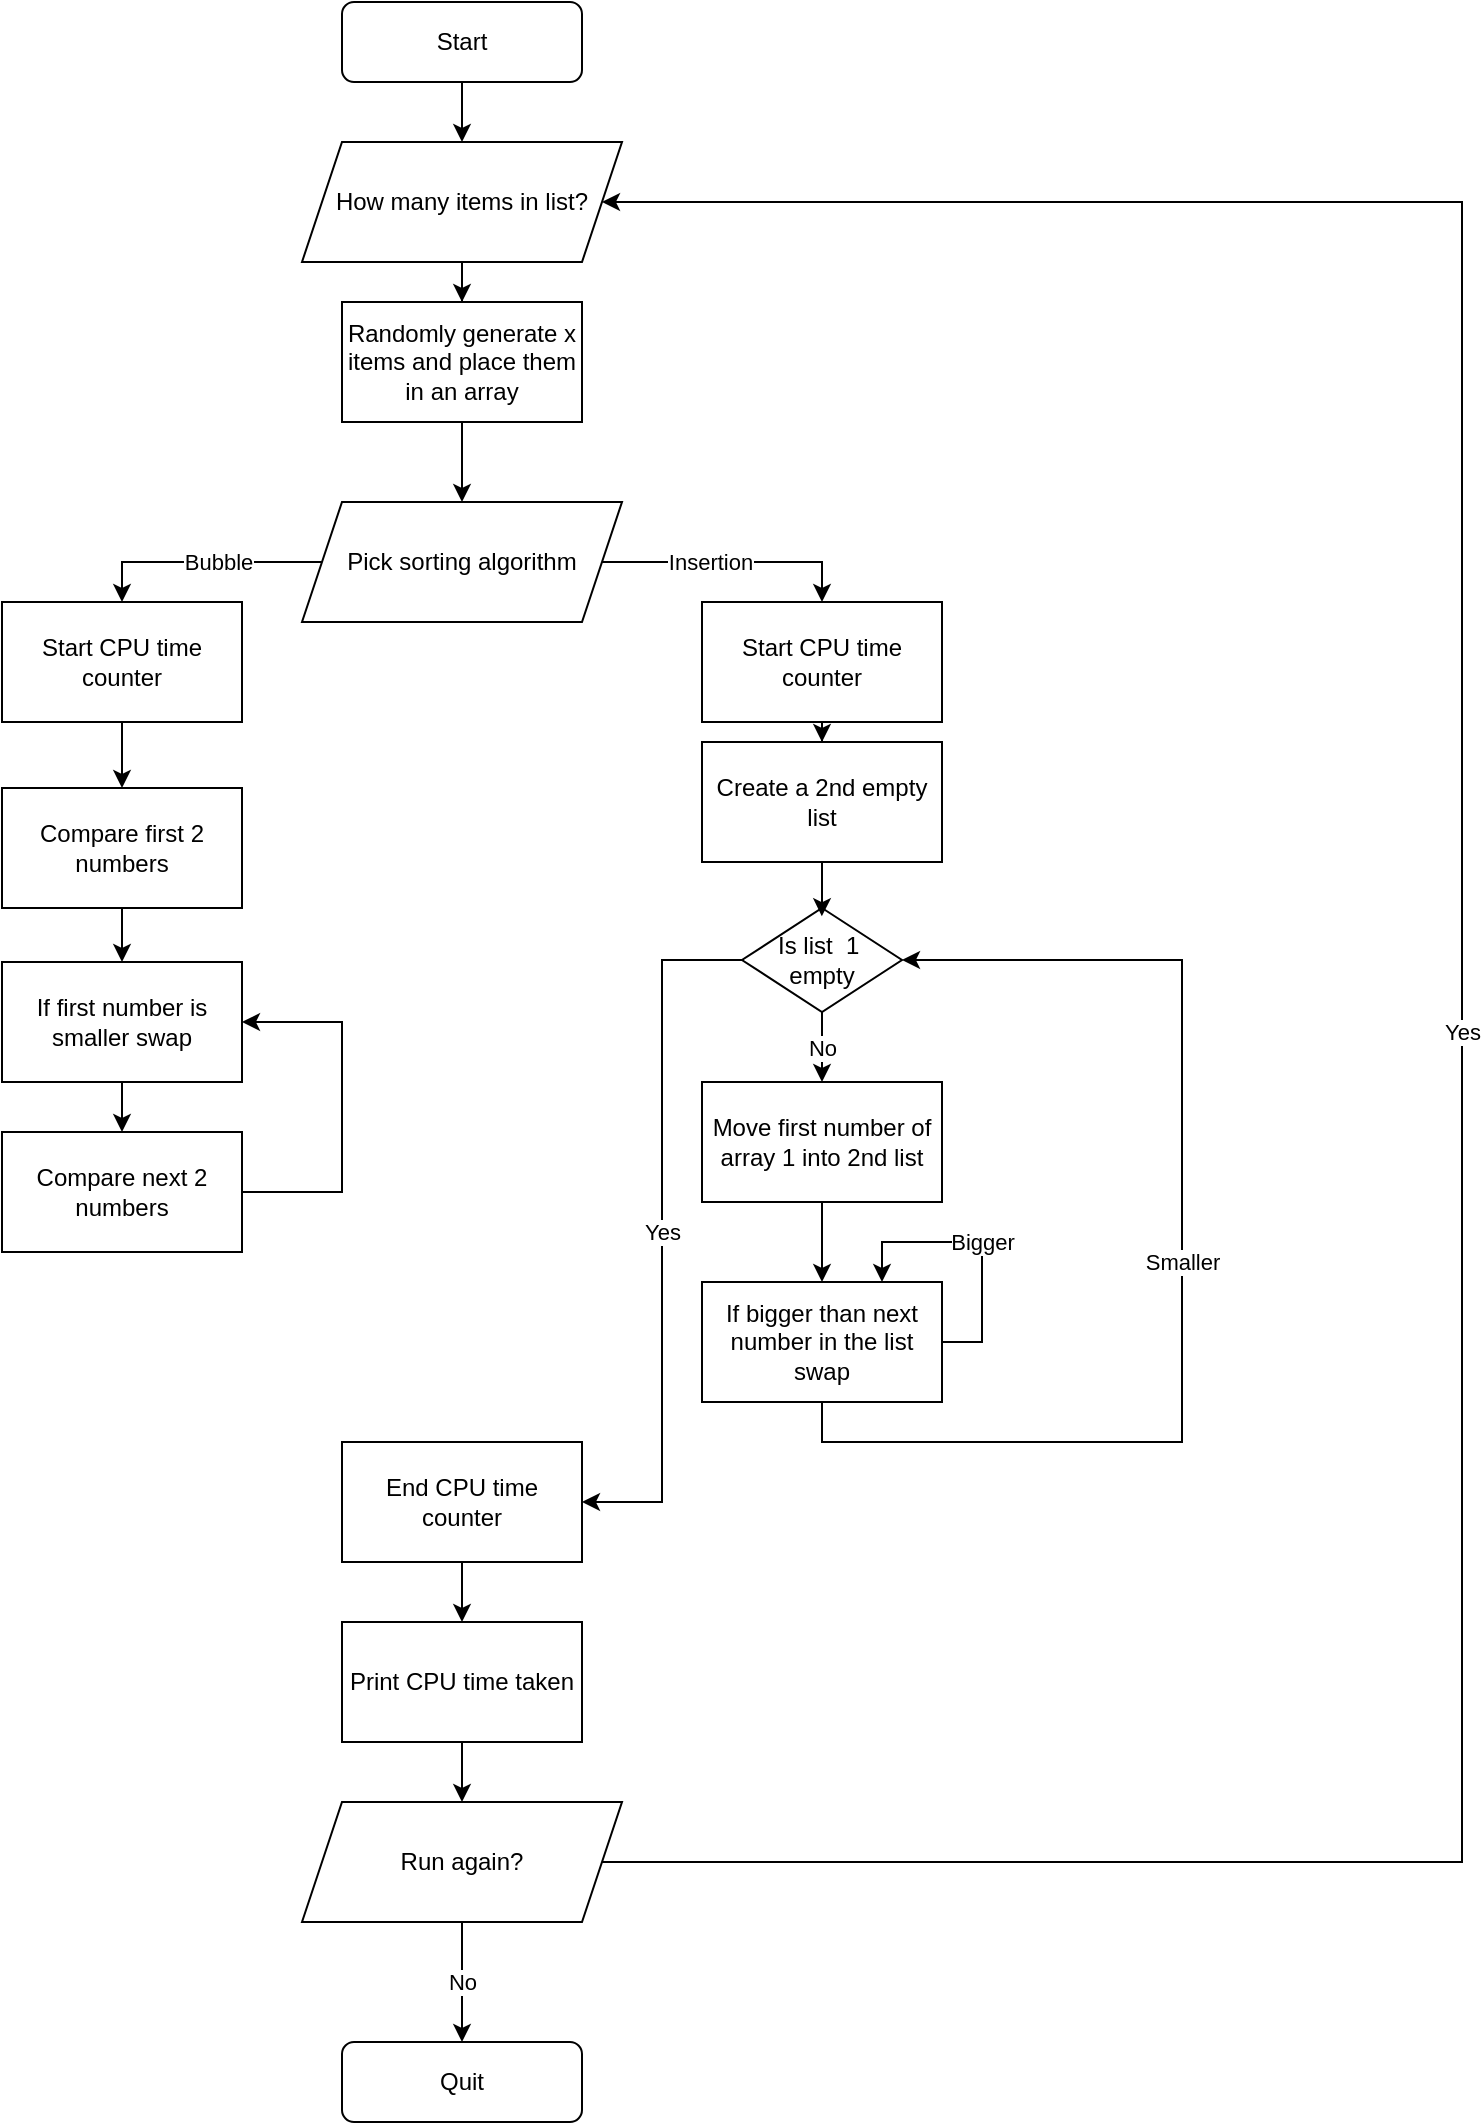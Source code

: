 <mxfile version="21.8.2" type="device">
  <diagram id="C5RBs43oDa-KdzZeNtuy" name="Page-1">
    <mxGraphModel dx="1671" dy="526" grid="1" gridSize="10" guides="1" tooltips="1" connect="1" arrows="1" fold="1" page="1" pageScale="1" pageWidth="827" pageHeight="1169" math="0" shadow="0">
      <root>
        <mxCell id="WIyWlLk6GJQsqaUBKTNV-0" />
        <mxCell id="WIyWlLk6GJQsqaUBKTNV-1" parent="WIyWlLk6GJQsqaUBKTNV-0" />
        <mxCell id="cEoIS4d8Jn4WhLdN-5tV-4" style="edgeStyle=orthogonalEdgeStyle;rounded=0;orthogonalLoop=1;jettySize=auto;html=1;entryX=0.5;entryY=0;entryDx=0;entryDy=0;" edge="1" parent="WIyWlLk6GJQsqaUBKTNV-1" source="WIyWlLk6GJQsqaUBKTNV-3" target="cEoIS4d8Jn4WhLdN-5tV-0">
          <mxGeometry relative="1" as="geometry" />
        </mxCell>
        <mxCell id="WIyWlLk6GJQsqaUBKTNV-3" value="Start" style="rounded=1;whiteSpace=wrap;html=1;fontSize=12;glass=0;strokeWidth=1;shadow=0;" parent="WIyWlLk6GJQsqaUBKTNV-1" vertex="1">
          <mxGeometry x="-630" y="20" width="120" height="40" as="geometry" />
        </mxCell>
        <mxCell id="cEoIS4d8Jn4WhLdN-5tV-3" style="edgeStyle=orthogonalEdgeStyle;rounded=0;orthogonalLoop=1;jettySize=auto;html=1;" edge="1" parent="WIyWlLk6GJQsqaUBKTNV-1" source="cEoIS4d8Jn4WhLdN-5tV-0" target="cEoIS4d8Jn4WhLdN-5tV-1">
          <mxGeometry relative="1" as="geometry" />
        </mxCell>
        <mxCell id="cEoIS4d8Jn4WhLdN-5tV-0" value="How many items in list?" style="shape=parallelogram;perimeter=parallelogramPerimeter;whiteSpace=wrap;html=1;fixedSize=1;" vertex="1" parent="WIyWlLk6GJQsqaUBKTNV-1">
          <mxGeometry x="-650" y="90" width="160" height="60" as="geometry" />
        </mxCell>
        <mxCell id="cEoIS4d8Jn4WhLdN-5tV-6" style="edgeStyle=orthogonalEdgeStyle;rounded=0;orthogonalLoop=1;jettySize=auto;html=1;" edge="1" parent="WIyWlLk6GJQsqaUBKTNV-1" source="cEoIS4d8Jn4WhLdN-5tV-1" target="cEoIS4d8Jn4WhLdN-5tV-5">
          <mxGeometry relative="1" as="geometry" />
        </mxCell>
        <mxCell id="cEoIS4d8Jn4WhLdN-5tV-1" value="Randomly generate x items and place them in an array" style="rounded=0;whiteSpace=wrap;html=1;" vertex="1" parent="WIyWlLk6GJQsqaUBKTNV-1">
          <mxGeometry x="-630" y="170" width="120" height="60" as="geometry" />
        </mxCell>
        <mxCell id="cEoIS4d8Jn4WhLdN-5tV-10" value="&lt;div&gt;Insertion&lt;br&gt;&lt;/div&gt;" style="edgeStyle=orthogonalEdgeStyle;rounded=0;orthogonalLoop=1;jettySize=auto;html=1;entryX=0.5;entryY=0;entryDx=0;entryDy=0;" edge="1" parent="WIyWlLk6GJQsqaUBKTNV-1" source="cEoIS4d8Jn4WhLdN-5tV-5" target="cEoIS4d8Jn4WhLdN-5tV-9">
          <mxGeometry x="-0.176" relative="1" as="geometry">
            <mxPoint as="offset" />
          </mxGeometry>
        </mxCell>
        <mxCell id="cEoIS4d8Jn4WhLdN-5tV-11" value="&lt;div&gt;Bubble&lt;/div&gt;" style="edgeStyle=orthogonalEdgeStyle;rounded=0;orthogonalLoop=1;jettySize=auto;html=1;entryX=0.5;entryY=0;entryDx=0;entryDy=0;" edge="1" parent="WIyWlLk6GJQsqaUBKTNV-1" source="cEoIS4d8Jn4WhLdN-5tV-5" target="cEoIS4d8Jn4WhLdN-5tV-7">
          <mxGeometry x="-0.125" relative="1" as="geometry">
            <mxPoint as="offset" />
          </mxGeometry>
        </mxCell>
        <mxCell id="cEoIS4d8Jn4WhLdN-5tV-5" value="Pick sorting algorithm" style="shape=parallelogram;perimeter=parallelogramPerimeter;whiteSpace=wrap;html=1;fixedSize=1;" vertex="1" parent="WIyWlLk6GJQsqaUBKTNV-1">
          <mxGeometry x="-650" y="270" width="160" height="60" as="geometry" />
        </mxCell>
        <mxCell id="cEoIS4d8Jn4WhLdN-5tV-39" style="edgeStyle=orthogonalEdgeStyle;rounded=0;orthogonalLoop=1;jettySize=auto;html=1;" edge="1" parent="WIyWlLk6GJQsqaUBKTNV-1" source="cEoIS4d8Jn4WhLdN-5tV-7" target="cEoIS4d8Jn4WhLdN-5tV-38">
          <mxGeometry relative="1" as="geometry" />
        </mxCell>
        <mxCell id="cEoIS4d8Jn4WhLdN-5tV-7" value="Start CPU time counter" style="rounded=0;whiteSpace=wrap;html=1;" vertex="1" parent="WIyWlLk6GJQsqaUBKTNV-1">
          <mxGeometry x="-800" y="320" width="120" height="60" as="geometry" />
        </mxCell>
        <mxCell id="cEoIS4d8Jn4WhLdN-5tV-14" style="edgeStyle=orthogonalEdgeStyle;rounded=0;orthogonalLoop=1;jettySize=auto;html=1;entryX=0.5;entryY=0;entryDx=0;entryDy=0;" edge="1" parent="WIyWlLk6GJQsqaUBKTNV-1" source="cEoIS4d8Jn4WhLdN-5tV-9" target="cEoIS4d8Jn4WhLdN-5tV-13">
          <mxGeometry relative="1" as="geometry" />
        </mxCell>
        <mxCell id="cEoIS4d8Jn4WhLdN-5tV-9" value="Start CPU time counter" style="rounded=0;whiteSpace=wrap;html=1;" vertex="1" parent="WIyWlLk6GJQsqaUBKTNV-1">
          <mxGeometry x="-450" y="320" width="120" height="60" as="geometry" />
        </mxCell>
        <mxCell id="cEoIS4d8Jn4WhLdN-5tV-13" value="&lt;div&gt;Create a 2nd empty list&lt;/div&gt;" style="rounded=0;whiteSpace=wrap;html=1;" vertex="1" parent="WIyWlLk6GJQsqaUBKTNV-1">
          <mxGeometry x="-450" y="390" width="120" height="60" as="geometry" />
        </mxCell>
        <mxCell id="cEoIS4d8Jn4WhLdN-5tV-18" style="edgeStyle=orthogonalEdgeStyle;rounded=0;orthogonalLoop=1;jettySize=auto;html=1;" edge="1" parent="WIyWlLk6GJQsqaUBKTNV-1" source="cEoIS4d8Jn4WhLdN-5tV-15" target="cEoIS4d8Jn4WhLdN-5tV-16">
          <mxGeometry relative="1" as="geometry" />
        </mxCell>
        <mxCell id="cEoIS4d8Jn4WhLdN-5tV-15" value="Move first number of array 1 into 2nd list" style="rounded=0;whiteSpace=wrap;html=1;" vertex="1" parent="WIyWlLk6GJQsqaUBKTNV-1">
          <mxGeometry x="-450" y="560" width="120" height="60" as="geometry" />
        </mxCell>
        <mxCell id="cEoIS4d8Jn4WhLdN-5tV-17" value="&lt;div&gt;Bigger&lt;/div&gt;" style="edgeStyle=orthogonalEdgeStyle;rounded=0;orthogonalLoop=1;jettySize=auto;html=1;entryX=0.75;entryY=0;entryDx=0;entryDy=0;" edge="1" parent="WIyWlLk6GJQsqaUBKTNV-1" source="cEoIS4d8Jn4WhLdN-5tV-16" target="cEoIS4d8Jn4WhLdN-5tV-16">
          <mxGeometry relative="1" as="geometry">
            <mxPoint x="-280" y="590" as="targetPoint" />
            <Array as="points">
              <mxPoint x="-310" y="690" />
              <mxPoint x="-310" y="640" />
              <mxPoint x="-360" y="640" />
            </Array>
          </mxGeometry>
        </mxCell>
        <mxCell id="cEoIS4d8Jn4WhLdN-5tV-28" value="Smaller" style="edgeStyle=orthogonalEdgeStyle;rounded=0;orthogonalLoop=1;jettySize=auto;html=1;entryX=1;entryY=0.5;entryDx=0;entryDy=0;" edge="1" parent="WIyWlLk6GJQsqaUBKTNV-1" source="cEoIS4d8Jn4WhLdN-5tV-16" target="cEoIS4d8Jn4WhLdN-5tV-20">
          <mxGeometry relative="1" as="geometry">
            <Array as="points">
              <mxPoint x="-390" y="740" />
              <mxPoint x="-210" y="740" />
              <mxPoint x="-210" y="499" />
            </Array>
          </mxGeometry>
        </mxCell>
        <mxCell id="cEoIS4d8Jn4WhLdN-5tV-16" value="If bigger than next number in the list swap" style="rounded=0;whiteSpace=wrap;html=1;" vertex="1" parent="WIyWlLk6GJQsqaUBKTNV-1">
          <mxGeometry x="-450" y="660" width="120" height="60" as="geometry" />
        </mxCell>
        <mxCell id="cEoIS4d8Jn4WhLdN-5tV-24" value="&lt;div&gt;No&lt;/div&gt;" style="edgeStyle=orthogonalEdgeStyle;rounded=0;orthogonalLoop=1;jettySize=auto;html=1;entryX=0.5;entryY=0;entryDx=0;entryDy=0;" edge="1" parent="WIyWlLk6GJQsqaUBKTNV-1" source="cEoIS4d8Jn4WhLdN-5tV-20" target="cEoIS4d8Jn4WhLdN-5tV-15">
          <mxGeometry relative="1" as="geometry" />
        </mxCell>
        <mxCell id="cEoIS4d8Jn4WhLdN-5tV-29" value="Yes" style="edgeStyle=orthogonalEdgeStyle;rounded=0;orthogonalLoop=1;jettySize=auto;html=1;entryX=1;entryY=0.5;entryDx=0;entryDy=0;" edge="1" parent="WIyWlLk6GJQsqaUBKTNV-1" source="cEoIS4d8Jn4WhLdN-5tV-20" target="cEoIS4d8Jn4WhLdN-5tV-25">
          <mxGeometry relative="1" as="geometry" />
        </mxCell>
        <mxCell id="cEoIS4d8Jn4WhLdN-5tV-20" value="&lt;div&gt;Is list&amp;nbsp; 1&amp;nbsp;&lt;/div&gt;&lt;div&gt;empty&lt;/div&gt;" style="rhombus;whiteSpace=wrap;html=1;" vertex="1" parent="WIyWlLk6GJQsqaUBKTNV-1">
          <mxGeometry x="-430" y="473" width="80" height="52" as="geometry" />
        </mxCell>
        <mxCell id="cEoIS4d8Jn4WhLdN-5tV-21" style="edgeStyle=orthogonalEdgeStyle;rounded=0;orthogonalLoop=1;jettySize=auto;html=1;entryX=0.499;entryY=0.079;entryDx=0;entryDy=0;entryPerimeter=0;" edge="1" parent="WIyWlLk6GJQsqaUBKTNV-1" source="cEoIS4d8Jn4WhLdN-5tV-13" target="cEoIS4d8Jn4WhLdN-5tV-20">
          <mxGeometry relative="1" as="geometry" />
        </mxCell>
        <mxCell id="cEoIS4d8Jn4WhLdN-5tV-34" style="edgeStyle=orthogonalEdgeStyle;rounded=0;orthogonalLoop=1;jettySize=auto;html=1;entryX=0.5;entryY=0;entryDx=0;entryDy=0;" edge="1" parent="WIyWlLk6GJQsqaUBKTNV-1" source="cEoIS4d8Jn4WhLdN-5tV-25" target="cEoIS4d8Jn4WhLdN-5tV-30">
          <mxGeometry relative="1" as="geometry" />
        </mxCell>
        <mxCell id="cEoIS4d8Jn4WhLdN-5tV-25" value="End CPU time counter" style="rounded=0;whiteSpace=wrap;html=1;" vertex="1" parent="WIyWlLk6GJQsqaUBKTNV-1">
          <mxGeometry x="-630" y="740" width="120" height="60" as="geometry" />
        </mxCell>
        <mxCell id="cEoIS4d8Jn4WhLdN-5tV-35" style="edgeStyle=orthogonalEdgeStyle;rounded=0;orthogonalLoop=1;jettySize=auto;html=1;" edge="1" parent="WIyWlLk6GJQsqaUBKTNV-1" source="cEoIS4d8Jn4WhLdN-5tV-30" target="cEoIS4d8Jn4WhLdN-5tV-33">
          <mxGeometry relative="1" as="geometry" />
        </mxCell>
        <mxCell id="cEoIS4d8Jn4WhLdN-5tV-30" value="Print CPU time taken" style="rounded=0;whiteSpace=wrap;html=1;" vertex="1" parent="WIyWlLk6GJQsqaUBKTNV-1">
          <mxGeometry x="-630" y="830" width="120" height="60" as="geometry" />
        </mxCell>
        <mxCell id="cEoIS4d8Jn4WhLdN-5tV-32" value="Quit" style="rounded=1;whiteSpace=wrap;html=1;fontSize=12;glass=0;strokeWidth=1;shadow=0;" vertex="1" parent="WIyWlLk6GJQsqaUBKTNV-1">
          <mxGeometry x="-630" y="1040" width="120" height="40" as="geometry" />
        </mxCell>
        <mxCell id="cEoIS4d8Jn4WhLdN-5tV-36" value="&lt;div&gt;No&lt;/div&gt;" style="edgeStyle=orthogonalEdgeStyle;rounded=0;orthogonalLoop=1;jettySize=auto;html=1;" edge="1" parent="WIyWlLk6GJQsqaUBKTNV-1" source="cEoIS4d8Jn4WhLdN-5tV-33" target="cEoIS4d8Jn4WhLdN-5tV-32">
          <mxGeometry relative="1" as="geometry" />
        </mxCell>
        <mxCell id="cEoIS4d8Jn4WhLdN-5tV-37" value="Yes" style="edgeStyle=orthogonalEdgeStyle;rounded=0;orthogonalLoop=1;jettySize=auto;html=1;exitX=1;exitY=0.5;exitDx=0;exitDy=0;entryX=1;entryY=0.5;entryDx=0;entryDy=0;" edge="1" parent="WIyWlLk6GJQsqaUBKTNV-1" source="cEoIS4d8Jn4WhLdN-5tV-33" target="cEoIS4d8Jn4WhLdN-5tV-0">
          <mxGeometry relative="1" as="geometry">
            <Array as="points">
              <mxPoint x="-70" y="950" />
              <mxPoint x="-70" y="120" />
            </Array>
          </mxGeometry>
        </mxCell>
        <mxCell id="cEoIS4d8Jn4WhLdN-5tV-33" value="Run again?" style="shape=parallelogram;perimeter=parallelogramPerimeter;whiteSpace=wrap;html=1;fixedSize=1;" vertex="1" parent="WIyWlLk6GJQsqaUBKTNV-1">
          <mxGeometry x="-650" y="920" width="160" height="60" as="geometry" />
        </mxCell>
        <mxCell id="cEoIS4d8Jn4WhLdN-5tV-41" style="edgeStyle=orthogonalEdgeStyle;rounded=0;orthogonalLoop=1;jettySize=auto;html=1;entryX=0.5;entryY=0;entryDx=0;entryDy=0;" edge="1" parent="WIyWlLk6GJQsqaUBKTNV-1" source="cEoIS4d8Jn4WhLdN-5tV-38" target="cEoIS4d8Jn4WhLdN-5tV-40">
          <mxGeometry relative="1" as="geometry" />
        </mxCell>
        <mxCell id="cEoIS4d8Jn4WhLdN-5tV-38" value="Compare first 2 numbers" style="rounded=0;whiteSpace=wrap;html=1;" vertex="1" parent="WIyWlLk6GJQsqaUBKTNV-1">
          <mxGeometry x="-800" y="413" width="120" height="60" as="geometry" />
        </mxCell>
        <mxCell id="cEoIS4d8Jn4WhLdN-5tV-43" style="edgeStyle=orthogonalEdgeStyle;rounded=0;orthogonalLoop=1;jettySize=auto;html=1;entryX=0.5;entryY=0;entryDx=0;entryDy=0;" edge="1" parent="WIyWlLk6GJQsqaUBKTNV-1" source="cEoIS4d8Jn4WhLdN-5tV-40" target="cEoIS4d8Jn4WhLdN-5tV-42">
          <mxGeometry relative="1" as="geometry" />
        </mxCell>
        <mxCell id="cEoIS4d8Jn4WhLdN-5tV-40" value="If first number is smaller swap" style="rounded=0;whiteSpace=wrap;html=1;" vertex="1" parent="WIyWlLk6GJQsqaUBKTNV-1">
          <mxGeometry x="-800" y="500" width="120" height="60" as="geometry" />
        </mxCell>
        <mxCell id="cEoIS4d8Jn4WhLdN-5tV-44" style="edgeStyle=orthogonalEdgeStyle;rounded=0;orthogonalLoop=1;jettySize=auto;html=1;entryX=1;entryY=0.5;entryDx=0;entryDy=0;" edge="1" parent="WIyWlLk6GJQsqaUBKTNV-1" source="cEoIS4d8Jn4WhLdN-5tV-42" target="cEoIS4d8Jn4WhLdN-5tV-40">
          <mxGeometry relative="1" as="geometry">
            <Array as="points">
              <mxPoint x="-630" y="615" />
              <mxPoint x="-630" y="530" />
            </Array>
          </mxGeometry>
        </mxCell>
        <mxCell id="cEoIS4d8Jn4WhLdN-5tV-42" value="Compare next 2 numbers" style="rounded=0;whiteSpace=wrap;html=1;" vertex="1" parent="WIyWlLk6GJQsqaUBKTNV-1">
          <mxGeometry x="-800" y="585" width="120" height="60" as="geometry" />
        </mxCell>
      </root>
    </mxGraphModel>
  </diagram>
</mxfile>
